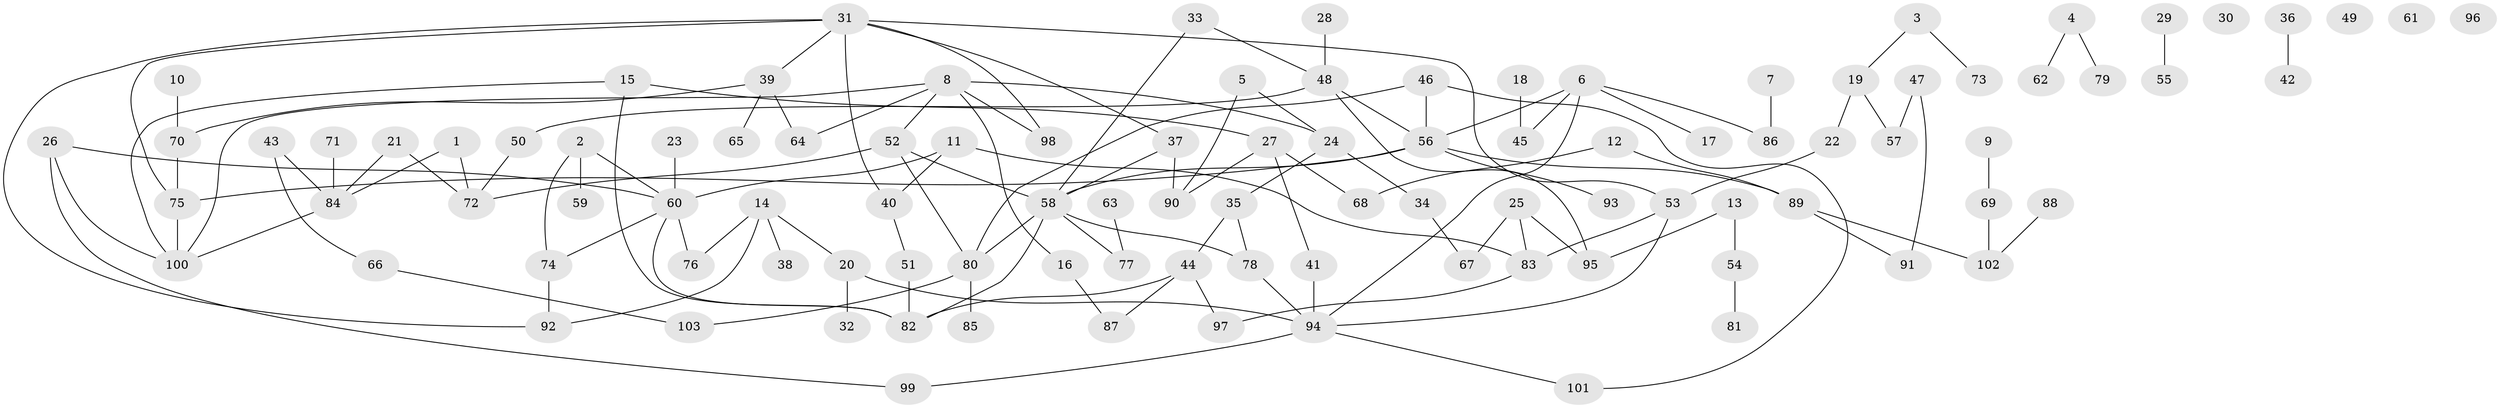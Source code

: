 // Generated by graph-tools (version 1.1) at 2025/13/03/09/25 04:13:03]
// undirected, 103 vertices, 131 edges
graph export_dot {
graph [start="1"]
  node [color=gray90,style=filled];
  1;
  2;
  3;
  4;
  5;
  6;
  7;
  8;
  9;
  10;
  11;
  12;
  13;
  14;
  15;
  16;
  17;
  18;
  19;
  20;
  21;
  22;
  23;
  24;
  25;
  26;
  27;
  28;
  29;
  30;
  31;
  32;
  33;
  34;
  35;
  36;
  37;
  38;
  39;
  40;
  41;
  42;
  43;
  44;
  45;
  46;
  47;
  48;
  49;
  50;
  51;
  52;
  53;
  54;
  55;
  56;
  57;
  58;
  59;
  60;
  61;
  62;
  63;
  64;
  65;
  66;
  67;
  68;
  69;
  70;
  71;
  72;
  73;
  74;
  75;
  76;
  77;
  78;
  79;
  80;
  81;
  82;
  83;
  84;
  85;
  86;
  87;
  88;
  89;
  90;
  91;
  92;
  93;
  94;
  95;
  96;
  97;
  98;
  99;
  100;
  101;
  102;
  103;
  1 -- 72;
  1 -- 84;
  2 -- 59;
  2 -- 60;
  2 -- 74;
  3 -- 19;
  3 -- 73;
  4 -- 62;
  4 -- 79;
  5 -- 24;
  5 -- 90;
  6 -- 17;
  6 -- 45;
  6 -- 56;
  6 -- 86;
  6 -- 94;
  7 -- 86;
  8 -- 16;
  8 -- 24;
  8 -- 52;
  8 -- 64;
  8 -- 98;
  8 -- 100;
  9 -- 69;
  10 -- 70;
  11 -- 40;
  11 -- 60;
  11 -- 83;
  12 -- 68;
  12 -- 89;
  13 -- 54;
  13 -- 95;
  14 -- 20;
  14 -- 38;
  14 -- 76;
  14 -- 92;
  15 -- 27;
  15 -- 82;
  15 -- 100;
  16 -- 87;
  18 -- 45;
  19 -- 22;
  19 -- 57;
  20 -- 32;
  20 -- 94;
  21 -- 72;
  21 -- 84;
  22 -- 53;
  23 -- 60;
  24 -- 34;
  24 -- 35;
  25 -- 67;
  25 -- 83;
  25 -- 95;
  26 -- 60;
  26 -- 99;
  26 -- 100;
  27 -- 41;
  27 -- 68;
  27 -- 90;
  28 -- 48;
  29 -- 55;
  31 -- 37;
  31 -- 39;
  31 -- 40;
  31 -- 53;
  31 -- 75;
  31 -- 92;
  31 -- 98;
  33 -- 48;
  33 -- 58;
  34 -- 67;
  35 -- 44;
  35 -- 78;
  36 -- 42;
  37 -- 58;
  37 -- 90;
  39 -- 64;
  39 -- 65;
  39 -- 70;
  40 -- 51;
  41 -- 94;
  43 -- 66;
  43 -- 84;
  44 -- 82;
  44 -- 87;
  44 -- 97;
  46 -- 56;
  46 -- 80;
  46 -- 101;
  47 -- 57;
  47 -- 91;
  48 -- 50;
  48 -- 56;
  48 -- 95;
  50 -- 72;
  51 -- 82;
  52 -- 58;
  52 -- 72;
  52 -- 80;
  53 -- 83;
  53 -- 94;
  54 -- 81;
  56 -- 58;
  56 -- 75;
  56 -- 89;
  56 -- 93;
  58 -- 77;
  58 -- 78;
  58 -- 80;
  58 -- 82;
  60 -- 74;
  60 -- 76;
  60 -- 82;
  63 -- 77;
  66 -- 103;
  69 -- 102;
  70 -- 75;
  71 -- 84;
  74 -- 92;
  75 -- 100;
  78 -- 94;
  80 -- 85;
  80 -- 103;
  83 -- 97;
  84 -- 100;
  88 -- 102;
  89 -- 91;
  89 -- 102;
  94 -- 99;
  94 -- 101;
}
